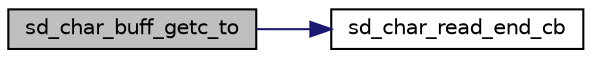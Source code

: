 digraph "sd_char_buff_getc_to"
{
  edge [fontname="Helvetica",fontsize="10",labelfontname="Helvetica",labelfontsize="10"];
  node [fontname="Helvetica",fontsize="10",shape=record];
  rankdir="LR";
  Node5 [label="sd_char_buff_getc_to",height=0.2,width=0.4,color="black", fillcolor="grey75", style="filled", fontcolor="black"];
  Node5 -> Node6 [color="midnightblue",fontsize="10",style="solid",fontname="Helvetica"];
  Node6 [label="sd_char_read_end_cb",height=0.2,width=0.4,color="black", fillcolor="white", style="filled",URL="$group___s_d___buffer___functions.html#ga0c63bf277b3d8da1bff703815f5b9f3c",tooltip="Read Command End Callback User defined function executed when a read operation is completed..."];
}
